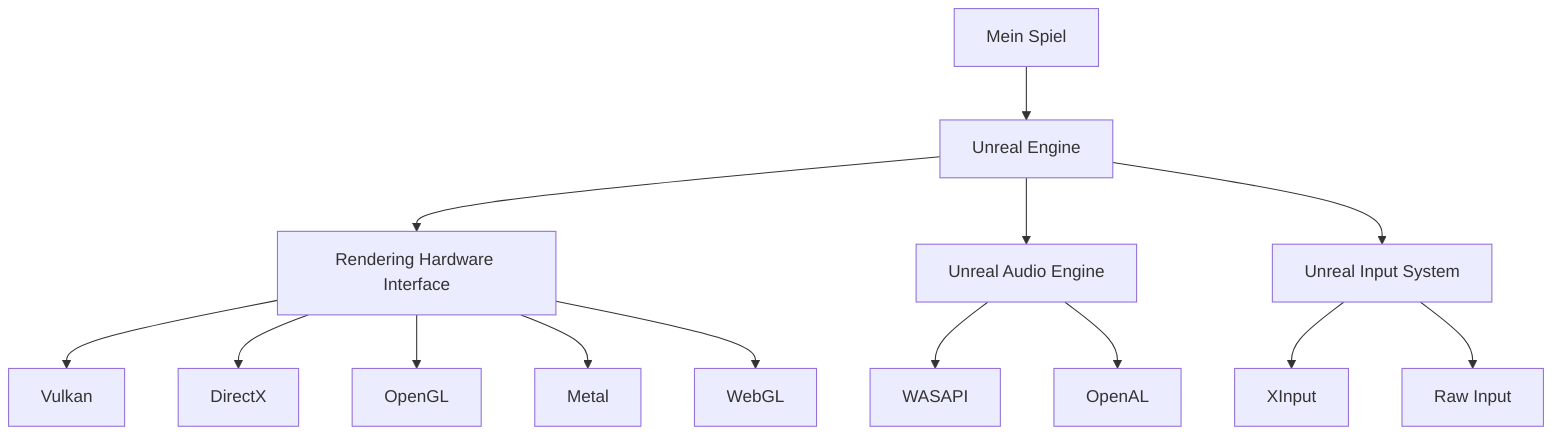 graph TD;
    my_game["Mein Spiel"]
    ue["Unreal Engine"]
    rhi["Rendering Hardware Interface"]
    uae["Unreal Audio Engine"]
    input["Unreal Input System"]
    raw_input["Raw Input"]
    my_game-->ue
    ue-->rhi
    ue-->uae
    ue-->input
    rhi-->Vulkan
    rhi-->DirectX
    rhi-->OpenGL
    rhi-->Metal
    rhi-->WebGL
    uae-->WASAPI
    uae-->OpenAL
    input-->XInput
    input-->raw_input